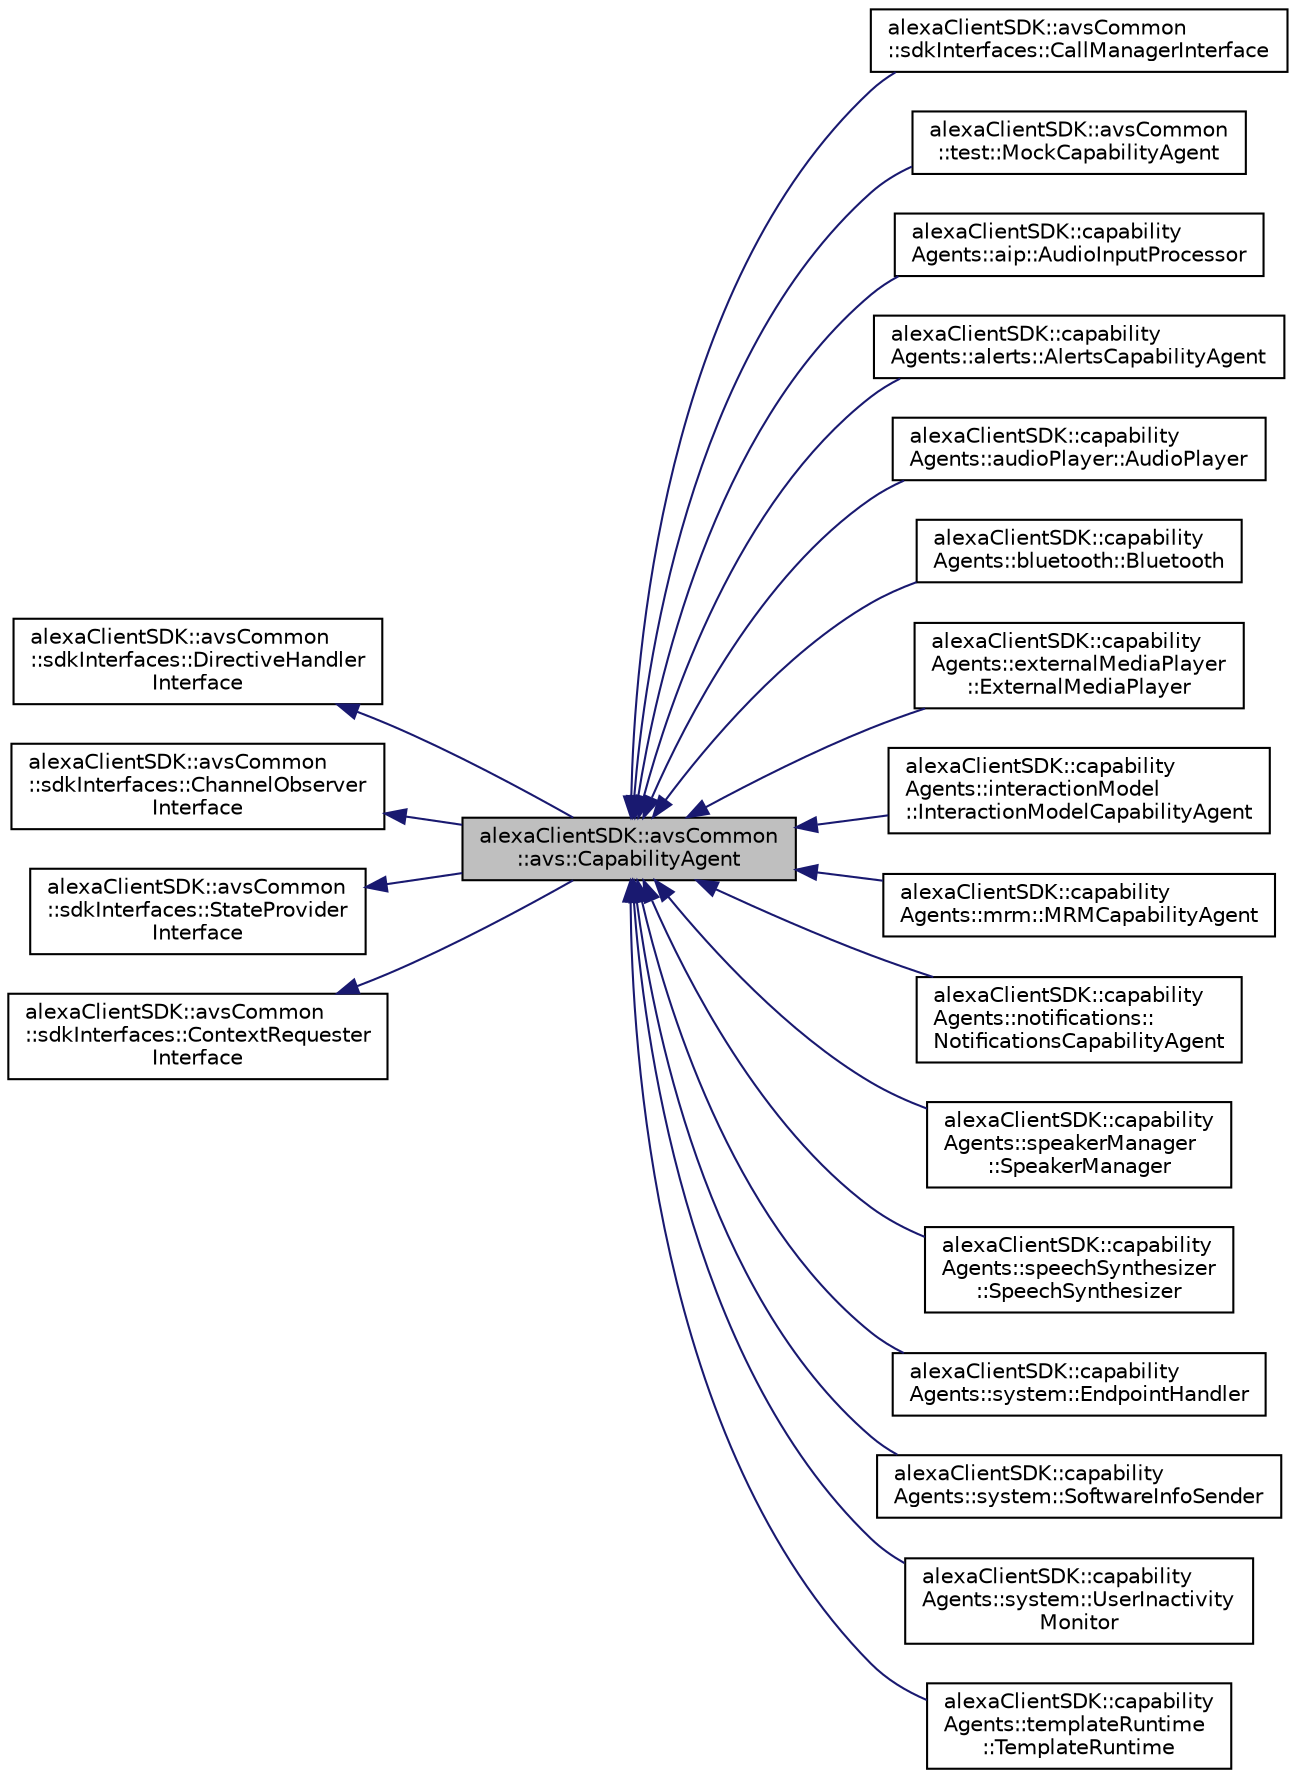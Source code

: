 digraph "alexaClientSDK::avsCommon::avs::CapabilityAgent"
{
  edge [fontname="Helvetica",fontsize="10",labelfontname="Helvetica",labelfontsize="10"];
  node [fontname="Helvetica",fontsize="10",shape=record];
  rankdir="LR";
  Node1 [label="alexaClientSDK::avsCommon\l::avs::CapabilityAgent",height=0.2,width=0.4,color="black", fillcolor="grey75", style="filled", fontcolor="black"];
  Node2 -> Node1 [dir="back",color="midnightblue",fontsize="10",style="solid",fontname="Helvetica"];
  Node2 [label="alexaClientSDK::avsCommon\l::sdkInterfaces::DirectiveHandler\lInterface",height=0.2,width=0.4,color="black", fillcolor="white", style="filled",URL="$classalexa_client_s_d_k_1_1avs_common_1_1sdk_interfaces_1_1_directive_handler_interface.html"];
  Node3 -> Node1 [dir="back",color="midnightblue",fontsize="10",style="solid",fontname="Helvetica"];
  Node3 [label="alexaClientSDK::avsCommon\l::sdkInterfaces::ChannelObserver\lInterface",height=0.2,width=0.4,color="black", fillcolor="white", style="filled",URL="$classalexa_client_s_d_k_1_1avs_common_1_1sdk_interfaces_1_1_channel_observer_interface.html"];
  Node4 -> Node1 [dir="back",color="midnightblue",fontsize="10",style="solid",fontname="Helvetica"];
  Node4 [label="alexaClientSDK::avsCommon\l::sdkInterfaces::StateProvider\lInterface",height=0.2,width=0.4,color="black", fillcolor="white", style="filled",URL="$classalexa_client_s_d_k_1_1avs_common_1_1sdk_interfaces_1_1_state_provider_interface.html"];
  Node5 -> Node1 [dir="back",color="midnightblue",fontsize="10",style="solid",fontname="Helvetica"];
  Node5 [label="alexaClientSDK::avsCommon\l::sdkInterfaces::ContextRequester\lInterface",height=0.2,width=0.4,color="black", fillcolor="white", style="filled",URL="$classalexa_client_s_d_k_1_1avs_common_1_1sdk_interfaces_1_1_context_requester_interface.html"];
  Node1 -> Node6 [dir="back",color="midnightblue",fontsize="10",style="solid",fontname="Helvetica"];
  Node6 [label="alexaClientSDK::avsCommon\l::sdkInterfaces::CallManagerInterface",height=0.2,width=0.4,color="black", fillcolor="white", style="filled",URL="$classalexa_client_s_d_k_1_1avs_common_1_1sdk_interfaces_1_1_call_manager_interface.html"];
  Node1 -> Node7 [dir="back",color="midnightblue",fontsize="10",style="solid",fontname="Helvetica"];
  Node7 [label="alexaClientSDK::avsCommon\l::test::MockCapabilityAgent",height=0.2,width=0.4,color="black", fillcolor="white", style="filled",URL="$classalexa_client_s_d_k_1_1avs_common_1_1test_1_1_mock_capability_agent.html"];
  Node1 -> Node8 [dir="back",color="midnightblue",fontsize="10",style="solid",fontname="Helvetica"];
  Node8 [label="alexaClientSDK::capability\lAgents::aip::AudioInputProcessor",height=0.2,width=0.4,color="black", fillcolor="white", style="filled",URL="$classalexa_client_s_d_k_1_1capability_agents_1_1aip_1_1_audio_input_processor.html"];
  Node1 -> Node9 [dir="back",color="midnightblue",fontsize="10",style="solid",fontname="Helvetica"];
  Node9 [label="alexaClientSDK::capability\lAgents::alerts::AlertsCapabilityAgent",height=0.2,width=0.4,color="black", fillcolor="white", style="filled",URL="$classalexa_client_s_d_k_1_1capability_agents_1_1alerts_1_1_alerts_capability_agent.html"];
  Node1 -> Node10 [dir="back",color="midnightblue",fontsize="10",style="solid",fontname="Helvetica"];
  Node10 [label="alexaClientSDK::capability\lAgents::audioPlayer::AudioPlayer",height=0.2,width=0.4,color="black", fillcolor="white", style="filled",URL="$classalexa_client_s_d_k_1_1capability_agents_1_1audio_player_1_1_audio_player.html"];
  Node1 -> Node11 [dir="back",color="midnightblue",fontsize="10",style="solid",fontname="Helvetica"];
  Node11 [label="alexaClientSDK::capability\lAgents::bluetooth::Bluetooth",height=0.2,width=0.4,color="black", fillcolor="white", style="filled",URL="$classalexa_client_s_d_k_1_1capability_agents_1_1bluetooth_1_1_bluetooth.html"];
  Node1 -> Node12 [dir="back",color="midnightblue",fontsize="10",style="solid",fontname="Helvetica"];
  Node12 [label="alexaClientSDK::capability\lAgents::externalMediaPlayer\l::ExternalMediaPlayer",height=0.2,width=0.4,color="black", fillcolor="white", style="filled",URL="$classalexa_client_s_d_k_1_1capability_agents_1_1external_media_player_1_1_external_media_player.html"];
  Node1 -> Node13 [dir="back",color="midnightblue",fontsize="10",style="solid",fontname="Helvetica"];
  Node13 [label="alexaClientSDK::capability\lAgents::interactionModel\l::InteractionModelCapabilityAgent",height=0.2,width=0.4,color="black", fillcolor="white", style="filled",URL="$classalexa_client_s_d_k_1_1capability_agents_1_1interaction_model_1_1_interaction_model_capability_agent.html"];
  Node1 -> Node14 [dir="back",color="midnightblue",fontsize="10",style="solid",fontname="Helvetica"];
  Node14 [label="alexaClientSDK::capability\lAgents::mrm::MRMCapabilityAgent",height=0.2,width=0.4,color="black", fillcolor="white", style="filled",URL="$classalexa_client_s_d_k_1_1capability_agents_1_1mrm_1_1_m_r_m_capability_agent.html"];
  Node1 -> Node15 [dir="back",color="midnightblue",fontsize="10",style="solid",fontname="Helvetica"];
  Node15 [label="alexaClientSDK::capability\lAgents::notifications::\lNotificationsCapabilityAgent",height=0.2,width=0.4,color="black", fillcolor="white", style="filled",URL="$classalexa_client_s_d_k_1_1capability_agents_1_1notifications_1_1_notifications_capability_agent.html"];
  Node1 -> Node16 [dir="back",color="midnightblue",fontsize="10",style="solid",fontname="Helvetica"];
  Node16 [label="alexaClientSDK::capability\lAgents::speakerManager\l::SpeakerManager",height=0.2,width=0.4,color="black", fillcolor="white", style="filled",URL="$classalexa_client_s_d_k_1_1capability_agents_1_1speaker_manager_1_1_speaker_manager.html"];
  Node1 -> Node17 [dir="back",color="midnightblue",fontsize="10",style="solid",fontname="Helvetica"];
  Node17 [label="alexaClientSDK::capability\lAgents::speechSynthesizer\l::SpeechSynthesizer",height=0.2,width=0.4,color="black", fillcolor="white", style="filled",URL="$classalexa_client_s_d_k_1_1capability_agents_1_1speech_synthesizer_1_1_speech_synthesizer.html"];
  Node1 -> Node18 [dir="back",color="midnightblue",fontsize="10",style="solid",fontname="Helvetica"];
  Node18 [label="alexaClientSDK::capability\lAgents::system::EndpointHandler",height=0.2,width=0.4,color="black", fillcolor="white", style="filled",URL="$classalexa_client_s_d_k_1_1capability_agents_1_1system_1_1_endpoint_handler.html"];
  Node1 -> Node19 [dir="back",color="midnightblue",fontsize="10",style="solid",fontname="Helvetica"];
  Node19 [label="alexaClientSDK::capability\lAgents::system::SoftwareInfoSender",height=0.2,width=0.4,color="black", fillcolor="white", style="filled",URL="$classalexa_client_s_d_k_1_1capability_agents_1_1system_1_1_software_info_sender.html"];
  Node1 -> Node20 [dir="back",color="midnightblue",fontsize="10",style="solid",fontname="Helvetica"];
  Node20 [label="alexaClientSDK::capability\lAgents::system::UserInactivity\lMonitor",height=0.2,width=0.4,color="black", fillcolor="white", style="filled",URL="$classalexa_client_s_d_k_1_1capability_agents_1_1system_1_1_user_inactivity_monitor.html",tooltip="This class implements a CapabilityAgent that handles the SetEndpoint directive. "];
  Node1 -> Node21 [dir="back",color="midnightblue",fontsize="10",style="solid",fontname="Helvetica"];
  Node21 [label="alexaClientSDK::capability\lAgents::templateRuntime\l::TemplateRuntime",height=0.2,width=0.4,color="black", fillcolor="white", style="filled",URL="$classalexa_client_s_d_k_1_1capability_agents_1_1template_runtime_1_1_template_runtime.html"];
}
